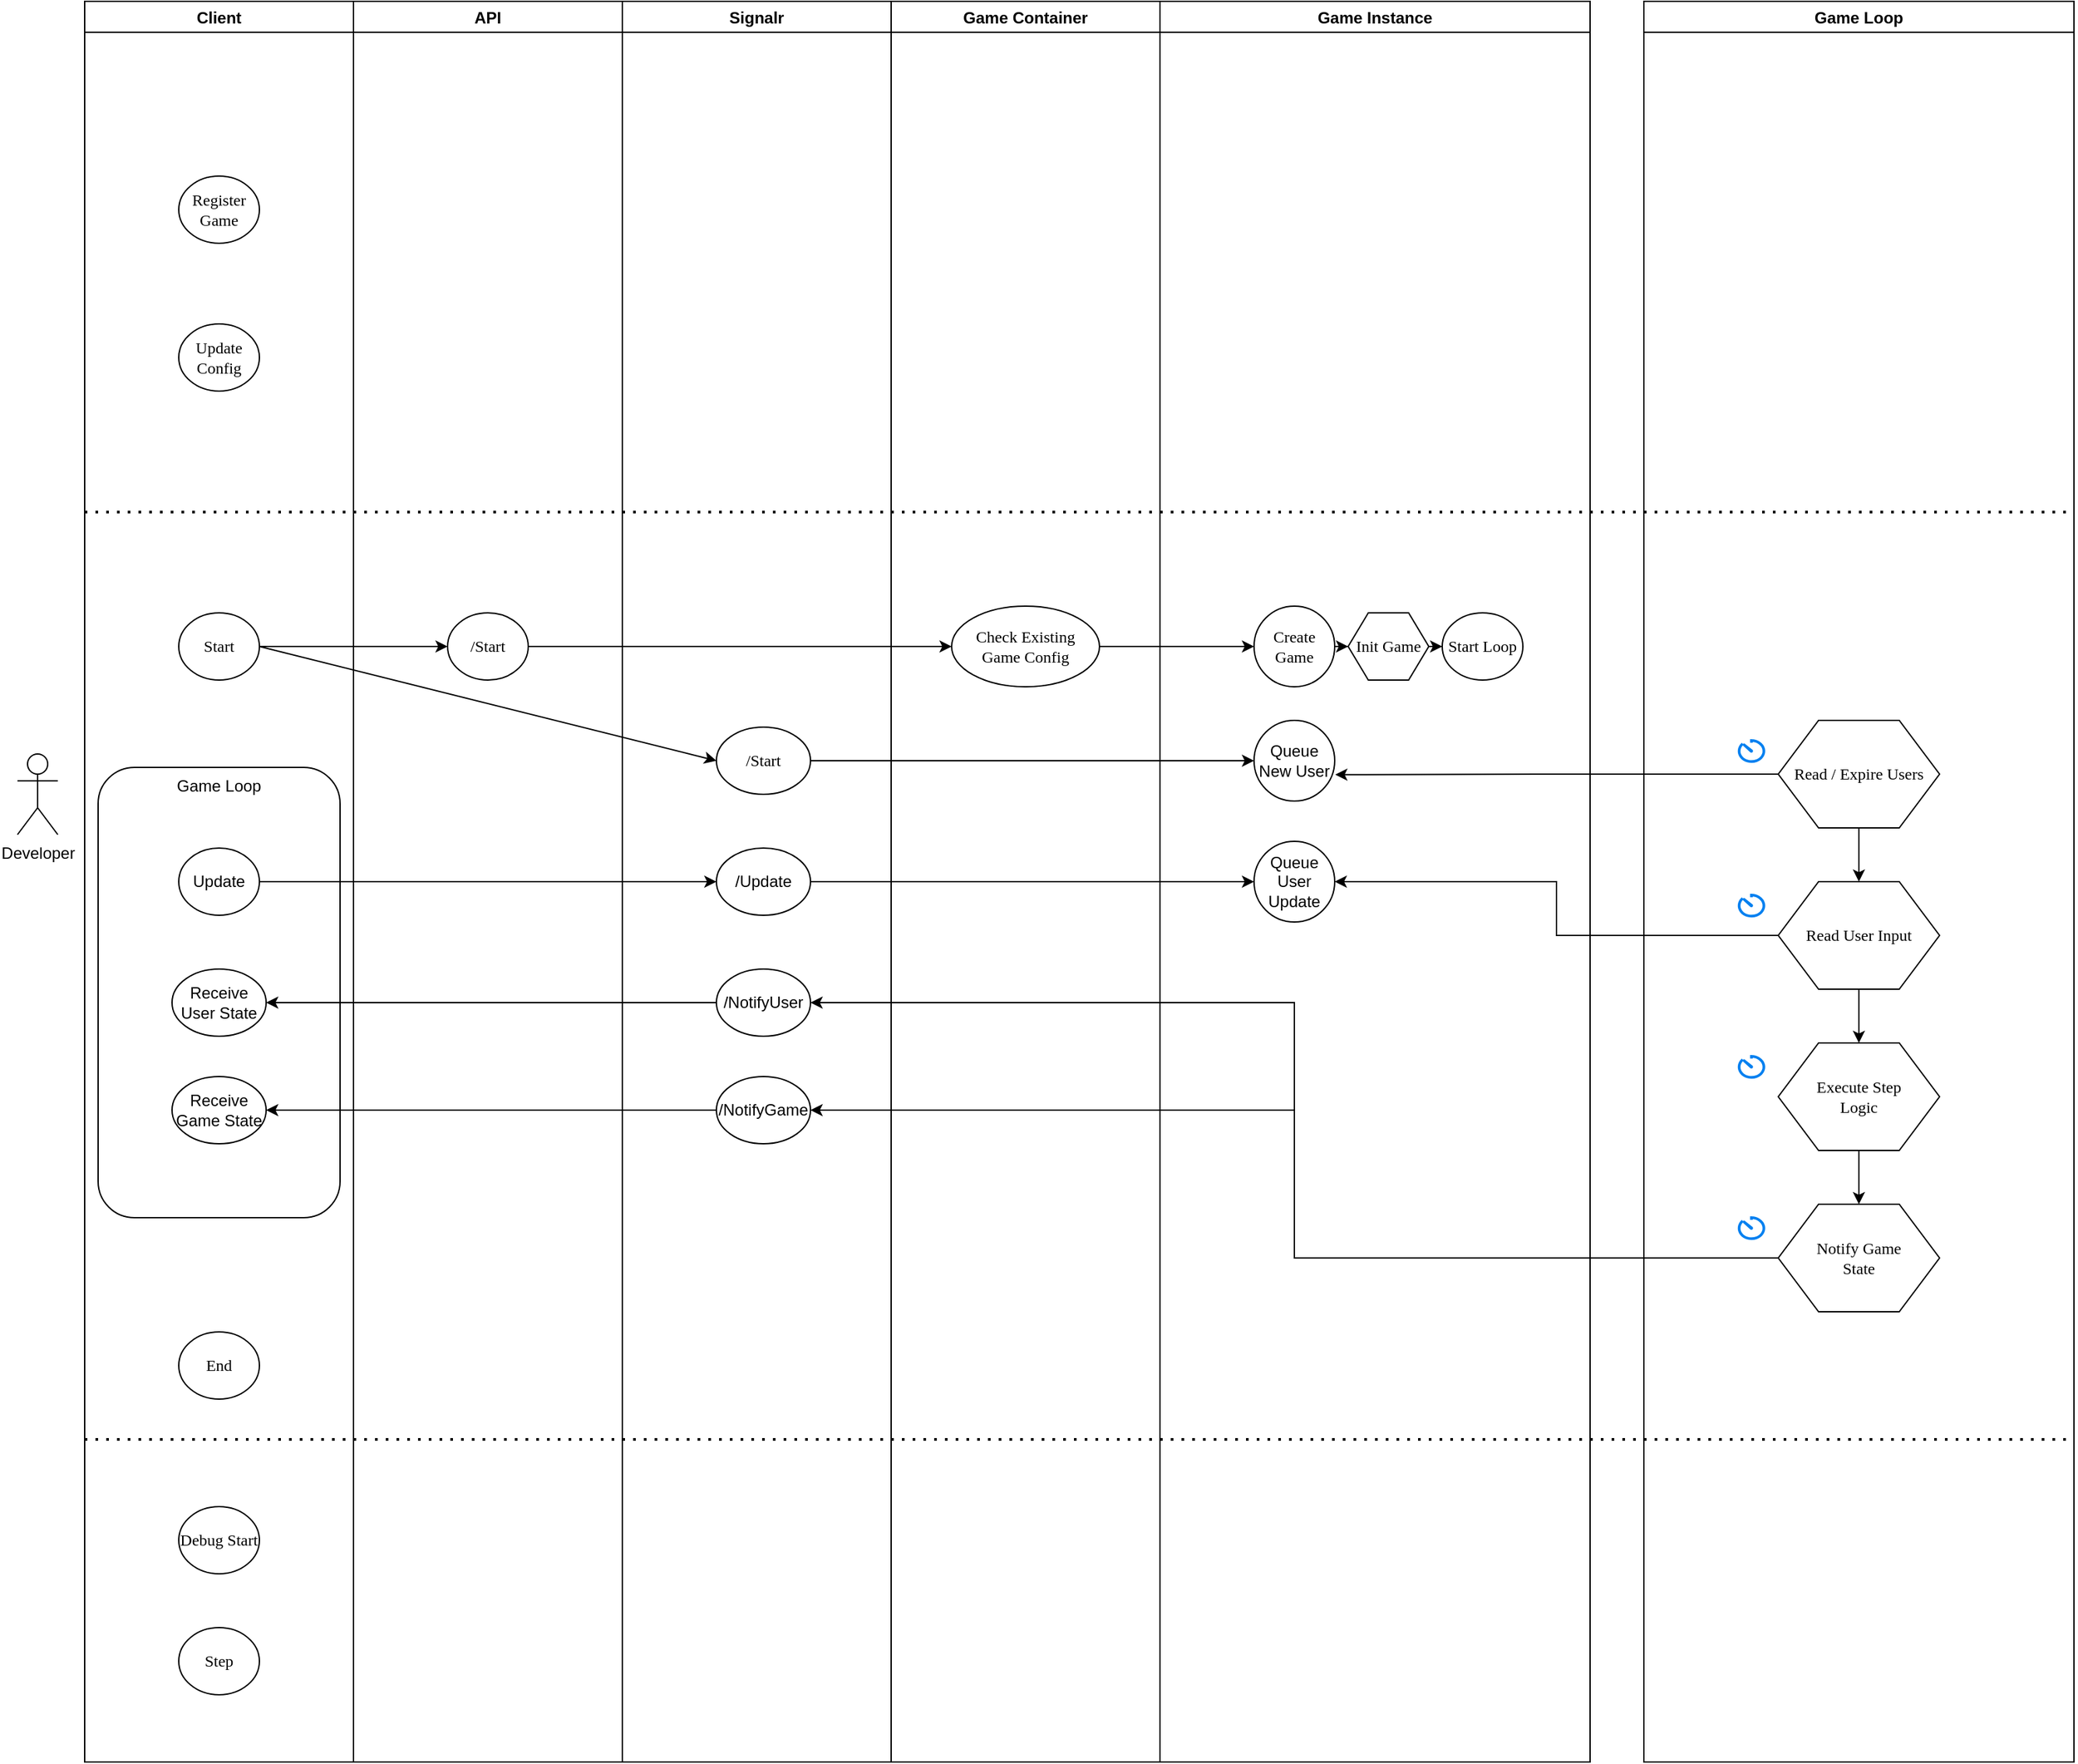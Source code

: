 <mxfile version="14.6.11" type="github">
  <diagram name="Page-1" id="8ce9d11a-91a2-4d17-14d8-a56ed91bf033">
    <mxGraphModel dx="1869" dy="2130" grid="1" gridSize="10" guides="1" tooltips="1" connect="1" arrows="1" fold="1" page="1" pageScale="1" pageWidth="1100" pageHeight="850" background="#ffffff" math="0" shadow="0">
      <root>
        <mxCell id="0" />
        <mxCell id="1" parent="0" />
        <mxCell id="Ll6mEKfXiGwx3FvLb5uy-29" value="Client" style="swimlane;" vertex="1" parent="1">
          <mxGeometry x="80" y="-680" width="200" height="1310" as="geometry" />
        </mxCell>
        <mxCell id="Ll6mEKfXiGwx3FvLb5uy-55" value="Register Game" style="ellipse;whiteSpace=wrap;html=1;shadow=0;fontFamily=Verdana;fontSize=12;fontColor=#000000;align=center;strokeColor=#000000;strokeWidth=1;fillColor=#ffffff;" vertex="1" parent="Ll6mEKfXiGwx3FvLb5uy-29">
          <mxGeometry x="70" y="130" width="60" height="50" as="geometry" />
        </mxCell>
        <mxCell id="Ll6mEKfXiGwx3FvLb5uy-56" value="Update Config" style="ellipse;whiteSpace=wrap;html=1;shadow=0;fontFamily=Verdana;fontSize=12;fontColor=#000000;align=center;strokeColor=#000000;strokeWidth=1;fillColor=#ffffff;" vertex="1" parent="Ll6mEKfXiGwx3FvLb5uy-29">
          <mxGeometry x="70" y="240" width="60" height="50" as="geometry" />
        </mxCell>
        <mxCell id="Ll6mEKfXiGwx3FvLb5uy-57" value="Debug Start" style="ellipse;whiteSpace=wrap;html=1;shadow=0;fontFamily=Verdana;fontSize=12;fontColor=#000000;align=center;strokeColor=#000000;strokeWidth=1;fillColor=#ffffff;" vertex="1" parent="Ll6mEKfXiGwx3FvLb5uy-29">
          <mxGeometry x="70" y="1120" width="60" height="50" as="geometry" />
        </mxCell>
        <mxCell id="Ll6mEKfXiGwx3FvLb5uy-58" value="Step" style="ellipse;whiteSpace=wrap;html=1;shadow=0;fontFamily=Verdana;fontSize=12;fontColor=#000000;align=center;strokeColor=#000000;strokeWidth=1;fillColor=#ffffff;" vertex="1" parent="Ll6mEKfXiGwx3FvLb5uy-29">
          <mxGeometry x="70" y="1210" width="60" height="50" as="geometry" />
        </mxCell>
        <mxCell id="Ll6mEKfXiGwx3FvLb5uy-59" value="End" style="ellipse;whiteSpace=wrap;html=1;shadow=0;fontFamily=Verdana;fontSize=12;fontColor=#000000;align=center;strokeColor=#000000;strokeWidth=1;fillColor=#ffffff;" vertex="1" parent="Ll6mEKfXiGwx3FvLb5uy-29">
          <mxGeometry x="70" y="990" width="60" height="50" as="geometry" />
        </mxCell>
        <mxCell id="Ll6mEKfXiGwx3FvLb5uy-20" value="Game Loop" style="rounded=1;whiteSpace=wrap;html=1;verticalAlign=top;" vertex="1" parent="Ll6mEKfXiGwx3FvLb5uy-29">
          <mxGeometry x="10" y="570" width="180" height="335" as="geometry" />
        </mxCell>
        <mxCell id="17ea667e15c223fc-1" value="Start" style="ellipse;whiteSpace=wrap;html=1;shadow=0;fontFamily=Verdana;fontSize=12;fontColor=#000000;align=center;strokeColor=#000000;strokeWidth=1;fillColor=#ffffff;" parent="1" vertex="1">
          <mxGeometry x="150" y="-225" width="60" height="50" as="geometry" />
        </mxCell>
        <mxCell id="17ea667e15c223fc-11" value="Check Existing &lt;br&gt;Game Config" style="ellipse;whiteSpace=wrap;html=1;shadow=0;fontFamily=Verdana;fontSize=12;fontColor=#000000;align=center;strokeColor=#000000;strokeWidth=1;fillColor=#ffffff;" parent="1" vertex="1">
          <mxGeometry x="725" y="-230" width="110" height="60" as="geometry" />
        </mxCell>
        <mxCell id="Ll6mEKfXiGwx3FvLb5uy-46" style="edgeStyle=orthogonalEdgeStyle;rounded=0;orthogonalLoop=1;jettySize=auto;html=1;" edge="1" parent="1" source="A-zen401bAJwL3QT7sRb-5" target="A-zen401bAJwL3QT7sRb-11">
          <mxGeometry relative="1" as="geometry" />
        </mxCell>
        <mxCell id="A-zen401bAJwL3QT7sRb-5" value="Create Game" style="ellipse;whiteSpace=wrap;html=1;shadow=0;fontFamily=Verdana;fontSize=12;fontColor=#000000;align=center;strokeColor=#000000;strokeWidth=1;fillColor=#ffffff;" parent="1" vertex="1">
          <mxGeometry x="950" y="-230" width="60" height="60" as="geometry" />
        </mxCell>
        <mxCell id="Ll6mEKfXiGwx3FvLb5uy-47" style="edgeStyle=orthogonalEdgeStyle;rounded=0;orthogonalLoop=1;jettySize=auto;html=1;" edge="1" parent="1" source="A-zen401bAJwL3QT7sRb-11" target="A-zen401bAJwL3QT7sRb-14">
          <mxGeometry relative="1" as="geometry" />
        </mxCell>
        <mxCell id="A-zen401bAJwL3QT7sRb-11" value="Init Game" style="shape=hexagon;perimeter=hexagonPerimeter;whiteSpace=wrap;html=1;rounded=0;shadow=0;labelBackgroundColor=none;strokeWidth=1;fontFamily=Verdana;fontSize=12;align=center;" parent="1" vertex="1">
          <mxGeometry x="1020" y="-225" width="60" height="50" as="geometry" />
        </mxCell>
        <mxCell id="A-zen401bAJwL3QT7sRb-14" value="Start Loop" style="ellipse;whiteSpace=wrap;html=1;shadow=0;fontFamily=Verdana;fontSize=12;fontColor=#000000;align=center;strokeColor=#000000;strokeWidth=1;fillColor=#ffffff;" parent="1" vertex="1">
          <mxGeometry x="1090" y="-225" width="60" height="50" as="geometry" />
        </mxCell>
        <mxCell id="Ll6mEKfXiGwx3FvLb5uy-2" value="Developer" style="shape=umlActor;verticalLabelPosition=bottom;verticalAlign=top;html=1;outlineConnect=0;" vertex="1" parent="1">
          <mxGeometry x="30" y="-120" width="30" height="60" as="geometry" />
        </mxCell>
        <mxCell id="Ll6mEKfXiGwx3FvLb5uy-8" value="/Start" style="ellipse;whiteSpace=wrap;html=1;shadow=0;fontFamily=Verdana;fontSize=12;fontColor=#000000;align=center;strokeColor=#000000;strokeWidth=1;fillColor=#ffffff;" vertex="1" parent="1">
          <mxGeometry x="350" y="-225" width="60" height="50" as="geometry" />
        </mxCell>
        <mxCell id="Ll6mEKfXiGwx3FvLb5uy-11" value="/Update" style="ellipse;whiteSpace=wrap;html=1;" vertex="1" parent="1">
          <mxGeometry x="550" y="-50" width="70" height="50" as="geometry" />
        </mxCell>
        <mxCell id="Ll6mEKfXiGwx3FvLb5uy-13" value="/Start" style="ellipse;whiteSpace=wrap;html=1;shadow=0;fontFamily=Verdana;fontSize=12;fontColor=#000000;align=center;strokeColor=#000000;strokeWidth=1;fillColor=#ffffff;" vertex="1" parent="1">
          <mxGeometry x="550" y="-140" width="70" height="50" as="geometry" />
        </mxCell>
        <mxCell id="Ll6mEKfXiGwx3FvLb5uy-14" value="" style="endArrow=classic;html=1;exitX=1;exitY=0.5;exitDx=0;exitDy=0;entryX=0;entryY=0.5;entryDx=0;entryDy=0;" edge="1" parent="1" source="17ea667e15c223fc-1" target="Ll6mEKfXiGwx3FvLb5uy-8">
          <mxGeometry width="50" height="50" relative="1" as="geometry">
            <mxPoint x="560" y="40" as="sourcePoint" />
            <mxPoint x="610" y="-10" as="targetPoint" />
          </mxGeometry>
        </mxCell>
        <mxCell id="Ll6mEKfXiGwx3FvLb5uy-15" value="" style="endArrow=classic;html=1;exitX=1;exitY=0.5;exitDx=0;exitDy=0;entryX=0;entryY=0.5;entryDx=0;entryDy=0;" edge="1" parent="1" source="17ea667e15c223fc-1" target="Ll6mEKfXiGwx3FvLb5uy-13">
          <mxGeometry width="50" height="50" relative="1" as="geometry">
            <mxPoint x="560" y="40" as="sourcePoint" />
            <mxPoint x="610" y="-10" as="targetPoint" />
          </mxGeometry>
        </mxCell>
        <mxCell id="Ll6mEKfXiGwx3FvLb5uy-16" value="Queue New User" style="ellipse;whiteSpace=wrap;html=1;" vertex="1" parent="1">
          <mxGeometry x="950" y="-145" width="60" height="60" as="geometry" />
        </mxCell>
        <mxCell id="Ll6mEKfXiGwx3FvLb5uy-17" value="" style="endArrow=classic;html=1;exitX=1;exitY=0.5;exitDx=0;exitDy=0;entryX=0;entryY=0.5;entryDx=0;entryDy=0;" edge="1" parent="1" source="Ll6mEKfXiGwx3FvLb5uy-8" target="17ea667e15c223fc-11">
          <mxGeometry width="50" height="50" relative="1" as="geometry">
            <mxPoint x="780" y="40" as="sourcePoint" />
            <mxPoint x="830" y="-10" as="targetPoint" />
          </mxGeometry>
        </mxCell>
        <mxCell id="Ll6mEKfXiGwx3FvLb5uy-18" value="" style="endArrow=classic;html=1;exitX=1;exitY=0.5;exitDx=0;exitDy=0;entryX=0;entryY=0.5;entryDx=0;entryDy=0;" edge="1" parent="1" source="17ea667e15c223fc-11" target="A-zen401bAJwL3QT7sRb-5">
          <mxGeometry width="50" height="50" relative="1" as="geometry">
            <mxPoint x="780" y="40" as="sourcePoint" />
            <mxPoint x="830" y="-10" as="targetPoint" />
          </mxGeometry>
        </mxCell>
        <mxCell id="Ll6mEKfXiGwx3FvLb5uy-19" value="" style="endArrow=classic;html=1;exitX=1;exitY=0.5;exitDx=0;exitDy=0;entryX=0;entryY=0.5;entryDx=0;entryDy=0;" edge="1" parent="1" source="Ll6mEKfXiGwx3FvLb5uy-13" target="Ll6mEKfXiGwx3FvLb5uy-16">
          <mxGeometry width="50" height="50" relative="1" as="geometry">
            <mxPoint x="780" y="40" as="sourcePoint" />
            <mxPoint x="830" y="-10" as="targetPoint" />
          </mxGeometry>
        </mxCell>
        <mxCell id="Ll6mEKfXiGwx3FvLb5uy-22" value="Update" style="ellipse;whiteSpace=wrap;html=1;" vertex="1" parent="1">
          <mxGeometry x="150" y="-50" width="60" height="50" as="geometry" />
        </mxCell>
        <mxCell id="Ll6mEKfXiGwx3FvLb5uy-23" value="" style="endArrow=classic;html=1;exitX=1;exitY=0.5;exitDx=0;exitDy=0;entryX=0;entryY=0.5;entryDx=0;entryDy=0;" edge="1" parent="1" source="Ll6mEKfXiGwx3FvLb5uy-22" target="Ll6mEKfXiGwx3FvLb5uy-11">
          <mxGeometry width="50" height="50" relative="1" as="geometry">
            <mxPoint x="610" y="40" as="sourcePoint" />
            <mxPoint x="660" y="-10" as="targetPoint" />
          </mxGeometry>
        </mxCell>
        <mxCell id="Ll6mEKfXiGwx3FvLb5uy-24" value="Queue User Update" style="ellipse;whiteSpace=wrap;html=1;" vertex="1" parent="1">
          <mxGeometry x="950" y="-55" width="60" height="60" as="geometry" />
        </mxCell>
        <mxCell id="Ll6mEKfXiGwx3FvLb5uy-25" value="" style="endArrow=classic;html=1;exitX=1;exitY=0.5;exitDx=0;exitDy=0;entryX=0;entryY=0.5;entryDx=0;entryDy=0;" edge="1" parent="1" source="Ll6mEKfXiGwx3FvLb5uy-11" target="Ll6mEKfXiGwx3FvLb5uy-24">
          <mxGeometry width="50" height="50" relative="1" as="geometry">
            <mxPoint x="610" y="40" as="sourcePoint" />
            <mxPoint x="660" y="-10" as="targetPoint" />
          </mxGeometry>
        </mxCell>
        <mxCell id="Ll6mEKfXiGwx3FvLb5uy-45" style="edgeStyle=orthogonalEdgeStyle;rounded=0;orthogonalLoop=1;jettySize=auto;html=1;" edge="1" parent="1" source="Ll6mEKfXiGwx3FvLb5uy-26" target="Ll6mEKfXiGwx3FvLb5uy-42">
          <mxGeometry relative="1" as="geometry" />
        </mxCell>
        <mxCell id="Ll6mEKfXiGwx3FvLb5uy-26" value="/NotifyUser" style="ellipse;whiteSpace=wrap;html=1;" vertex="1" parent="1">
          <mxGeometry x="550" y="40" width="70" height="50" as="geometry" />
        </mxCell>
        <mxCell id="Ll6mEKfXiGwx3FvLb5uy-44" style="edgeStyle=orthogonalEdgeStyle;rounded=0;orthogonalLoop=1;jettySize=auto;html=1;" edge="1" parent="1" source="Ll6mEKfXiGwx3FvLb5uy-28" target="Ll6mEKfXiGwx3FvLb5uy-43">
          <mxGeometry relative="1" as="geometry" />
        </mxCell>
        <mxCell id="Ll6mEKfXiGwx3FvLb5uy-28" value="/NotifyGame" style="ellipse;whiteSpace=wrap;html=1;" vertex="1" parent="1">
          <mxGeometry x="550" y="120" width="70" height="50" as="geometry" />
        </mxCell>
        <mxCell id="Ll6mEKfXiGwx3FvLb5uy-30" value="API" style="swimlane;" vertex="1" parent="1">
          <mxGeometry x="280" y="-680" width="200" height="1310" as="geometry" />
        </mxCell>
        <mxCell id="Ll6mEKfXiGwx3FvLb5uy-53" value="" style="endArrow=none;dashed=1;html=1;dashPattern=1 3;strokeWidth=2;" edge="1" parent="Ll6mEKfXiGwx3FvLb5uy-30">
          <mxGeometry width="50" height="50" relative="1" as="geometry">
            <mxPoint x="-200" y="380" as="sourcePoint" />
            <mxPoint x="1280" y="380" as="targetPoint" />
          </mxGeometry>
        </mxCell>
        <mxCell id="Ll6mEKfXiGwx3FvLb5uy-31" value="Signalr" style="swimlane;" vertex="1" parent="1">
          <mxGeometry x="480" y="-680" width="200" height="1310" as="geometry" />
        </mxCell>
        <mxCell id="Ll6mEKfXiGwx3FvLb5uy-52" value="" style="endArrow=none;dashed=1;html=1;dashPattern=1 3;strokeWidth=2;" edge="1" parent="Ll6mEKfXiGwx3FvLb5uy-31">
          <mxGeometry width="50" height="50" relative="1" as="geometry">
            <mxPoint x="-400" y="1070" as="sourcePoint" />
            <mxPoint x="1080" y="1070" as="targetPoint" />
          </mxGeometry>
        </mxCell>
        <mxCell id="Ll6mEKfXiGwx3FvLb5uy-32" value="Game Container" style="swimlane;" vertex="1" parent="1">
          <mxGeometry x="680" y="-680" width="200" height="1310" as="geometry" />
        </mxCell>
        <mxCell id="Ll6mEKfXiGwx3FvLb5uy-33" value="Game Instance" style="swimlane;" vertex="1" parent="1">
          <mxGeometry x="880" y="-680" width="320" height="1310" as="geometry" />
        </mxCell>
        <mxCell id="Ll6mEKfXiGwx3FvLb5uy-34" value="Game Loop" style="swimlane;" vertex="1" parent="1">
          <mxGeometry x="1240" y="-680" width="320" height="1310" as="geometry" />
        </mxCell>
        <mxCell id="Ll6mEKfXiGwx3FvLb5uy-38" style="edgeStyle=orthogonalEdgeStyle;rounded=0;orthogonalLoop=1;jettySize=auto;html=1;" edge="1" parent="Ll6mEKfXiGwx3FvLb5uy-34" source="A-zen401bAJwL3QT7sRb-18" target="A-zen401bAJwL3QT7sRb-23">
          <mxGeometry relative="1" as="geometry" />
        </mxCell>
        <mxCell id="A-zen401bAJwL3QT7sRb-18" value="Read User Input" style="shape=hexagon;perimeter=hexagonPerimeter;whiteSpace=wrap;html=1;rounded=0;shadow=0;labelBackgroundColor=none;strokeWidth=1;fontFamily=Verdana;fontSize=12;align=center;" parent="Ll6mEKfXiGwx3FvLb5uy-34" vertex="1">
          <mxGeometry x="100" y="655" width="120" height="80" as="geometry" />
        </mxCell>
        <mxCell id="Ll6mEKfXiGwx3FvLb5uy-39" style="edgeStyle=orthogonalEdgeStyle;rounded=0;orthogonalLoop=1;jettySize=auto;html=1;" edge="1" parent="Ll6mEKfXiGwx3FvLb5uy-34" source="A-zen401bAJwL3QT7sRb-23" target="A-zen401bAJwL3QT7sRb-35">
          <mxGeometry relative="1" as="geometry" />
        </mxCell>
        <mxCell id="A-zen401bAJwL3QT7sRb-23" value="Execute Step &lt;br&gt;Logic" style="shape=hexagon;perimeter=hexagonPerimeter;whiteSpace=wrap;html=1;rounded=0;shadow=0;labelBackgroundColor=none;strokeWidth=1;fontFamily=Verdana;fontSize=12;align=center;" parent="Ll6mEKfXiGwx3FvLb5uy-34" vertex="1">
          <mxGeometry x="100" y="775" width="120" height="80" as="geometry" />
        </mxCell>
        <mxCell id="Ll6mEKfXiGwx3FvLb5uy-37" style="edgeStyle=orthogonalEdgeStyle;rounded=0;orthogonalLoop=1;jettySize=auto;html=1;" edge="1" parent="Ll6mEKfXiGwx3FvLb5uy-34" source="A-zen401bAJwL3QT7sRb-27" target="A-zen401bAJwL3QT7sRb-18">
          <mxGeometry relative="1" as="geometry" />
        </mxCell>
        <mxCell id="A-zen401bAJwL3QT7sRb-27" value="Read / Expire Users" style="shape=hexagon;perimeter=hexagonPerimeter;whiteSpace=wrap;html=1;rounded=0;shadow=0;labelBackgroundColor=none;strokeWidth=1;fontFamily=Verdana;fontSize=12;align=center;" parent="Ll6mEKfXiGwx3FvLb5uy-34" vertex="1">
          <mxGeometry x="100" y="535" width="120" height="80" as="geometry" />
        </mxCell>
        <mxCell id="A-zen401bAJwL3QT7sRb-35" value="Notify Game &lt;br&gt;State" style="shape=hexagon;perimeter=hexagonPerimeter;whiteSpace=wrap;html=1;rounded=0;shadow=0;labelBackgroundColor=none;strokeWidth=1;fontFamily=Verdana;fontSize=12;align=center;" parent="Ll6mEKfXiGwx3FvLb5uy-34" vertex="1">
          <mxGeometry x="100" y="895" width="120" height="80" as="geometry" />
        </mxCell>
        <mxCell id="Ll6mEKfXiGwx3FvLb5uy-48" value="" style="html=1;verticalLabelPosition=bottom;align=center;labelBackgroundColor=#ffffff;verticalAlign=top;strokeWidth=2;strokeColor=#0080F0;shadow=0;dashed=0;shape=mxgraph.ios7.icons.gauge;" vertex="1" parent="Ll6mEKfXiGwx3FvLb5uy-34">
          <mxGeometry x="70" y="550" width="20" height="16.5" as="geometry" />
        </mxCell>
        <mxCell id="Ll6mEKfXiGwx3FvLb5uy-49" value="" style="html=1;verticalLabelPosition=bottom;align=center;labelBackgroundColor=#ffffff;verticalAlign=top;strokeWidth=2;strokeColor=#0080F0;shadow=0;dashed=0;shape=mxgraph.ios7.icons.gauge;" vertex="1" parent="Ll6mEKfXiGwx3FvLb5uy-34">
          <mxGeometry x="70" y="905" width="20" height="16.5" as="geometry" />
        </mxCell>
        <mxCell id="Ll6mEKfXiGwx3FvLb5uy-50" value="" style="html=1;verticalLabelPosition=bottom;align=center;labelBackgroundColor=#ffffff;verticalAlign=top;strokeWidth=2;strokeColor=#0080F0;shadow=0;dashed=0;shape=mxgraph.ios7.icons.gauge;" vertex="1" parent="Ll6mEKfXiGwx3FvLb5uy-34">
          <mxGeometry x="70" y="665" width="20" height="16.5" as="geometry" />
        </mxCell>
        <mxCell id="Ll6mEKfXiGwx3FvLb5uy-51" value="" style="html=1;verticalLabelPosition=bottom;align=center;labelBackgroundColor=#ffffff;verticalAlign=top;strokeWidth=2;strokeColor=#0080F0;shadow=0;dashed=0;shape=mxgraph.ios7.icons.gauge;" vertex="1" parent="Ll6mEKfXiGwx3FvLb5uy-34">
          <mxGeometry x="70" y="785" width="20" height="16.5" as="geometry" />
        </mxCell>
        <mxCell id="Ll6mEKfXiGwx3FvLb5uy-35" style="edgeStyle=orthogonalEdgeStyle;rounded=0;orthogonalLoop=1;jettySize=auto;html=1;" edge="1" parent="1" source="A-zen401bAJwL3QT7sRb-35" target="Ll6mEKfXiGwx3FvLb5uy-28">
          <mxGeometry relative="1" as="geometry">
            <Array as="points">
              <mxPoint x="980" y="255" />
              <mxPoint x="980" y="145" />
            </Array>
          </mxGeometry>
        </mxCell>
        <mxCell id="Ll6mEKfXiGwx3FvLb5uy-36" style="edgeStyle=orthogonalEdgeStyle;rounded=0;orthogonalLoop=1;jettySize=auto;html=1;entryX=1;entryY=0.5;entryDx=0;entryDy=0;" edge="1" parent="1" source="A-zen401bAJwL3QT7sRb-35" target="Ll6mEKfXiGwx3FvLb5uy-26">
          <mxGeometry relative="1" as="geometry" />
        </mxCell>
        <mxCell id="Ll6mEKfXiGwx3FvLb5uy-40" style="edgeStyle=orthogonalEdgeStyle;rounded=0;orthogonalLoop=1;jettySize=auto;html=1;entryX=1.007;entryY=0.673;entryDx=0;entryDy=0;entryPerimeter=0;" edge="1" parent="1" source="A-zen401bAJwL3QT7sRb-27" target="Ll6mEKfXiGwx3FvLb5uy-16">
          <mxGeometry relative="1" as="geometry" />
        </mxCell>
        <mxCell id="Ll6mEKfXiGwx3FvLb5uy-41" style="edgeStyle=orthogonalEdgeStyle;rounded=0;orthogonalLoop=1;jettySize=auto;html=1;entryX=1;entryY=0.5;entryDx=0;entryDy=0;" edge="1" parent="1" source="A-zen401bAJwL3QT7sRb-18" target="Ll6mEKfXiGwx3FvLb5uy-24">
          <mxGeometry relative="1" as="geometry" />
        </mxCell>
        <mxCell id="Ll6mEKfXiGwx3FvLb5uy-42" value="Receive&lt;br&gt;User State" style="ellipse;whiteSpace=wrap;html=1;" vertex="1" parent="1">
          <mxGeometry x="145" y="40" width="70" height="50" as="geometry" />
        </mxCell>
        <mxCell id="Ll6mEKfXiGwx3FvLb5uy-43" value="Receive Game State" style="ellipse;whiteSpace=wrap;html=1;" vertex="1" parent="1">
          <mxGeometry x="145" y="120" width="70" height="50" as="geometry" />
        </mxCell>
      </root>
    </mxGraphModel>
  </diagram>
</mxfile>
